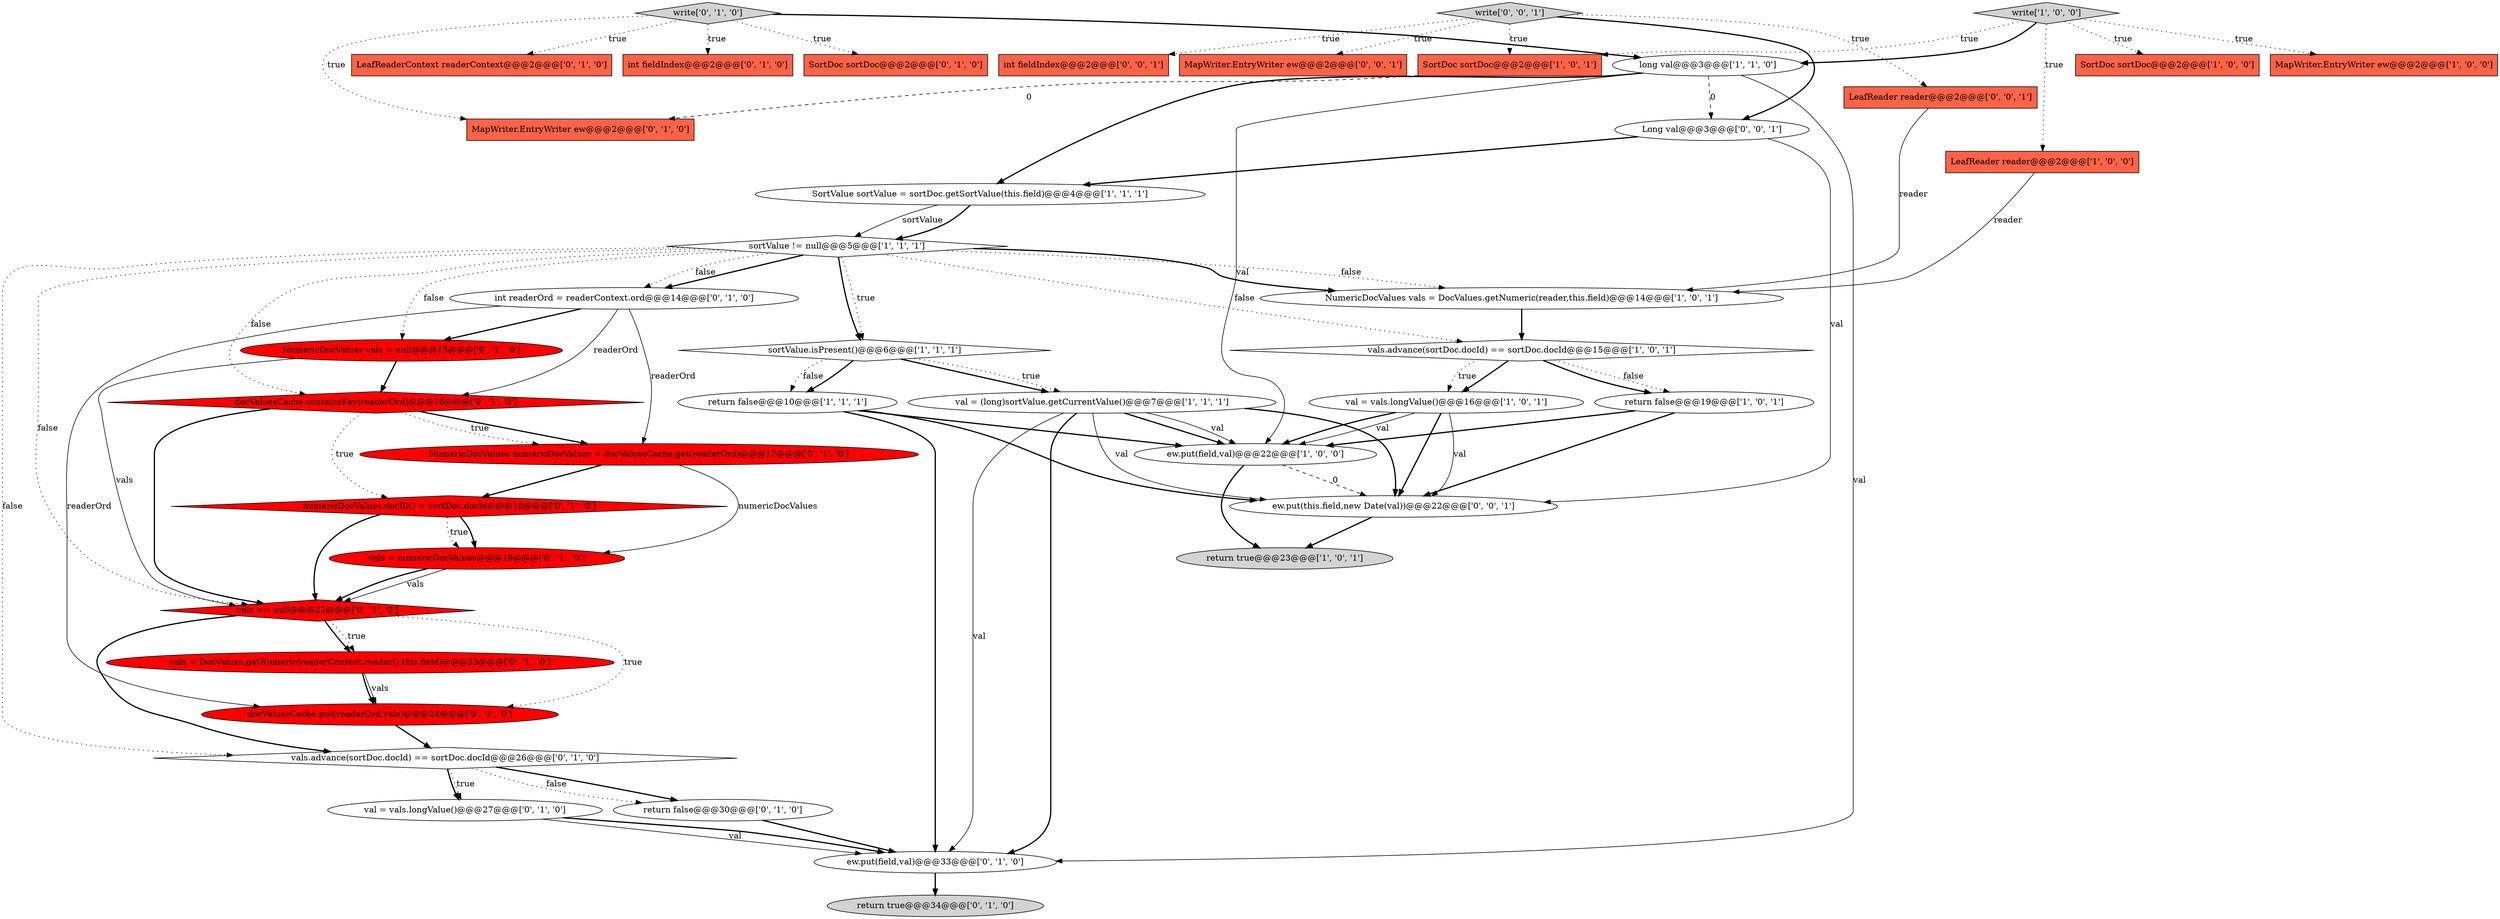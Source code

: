 digraph {
40 [style = filled, label = "int fieldIndex@@@2@@@['0', '0', '1']", fillcolor = tomato, shape = box image = "AAA0AAABBB3BBB"];
27 [style = filled, label = "NumericDocValues numericDocValues = docValuesCache.get(readerOrd)@@@17@@@['0', '1', '0']", fillcolor = red, shape = ellipse image = "AAA1AAABBB2BBB"];
3 [style = filled, label = "write['1', '0', '0']", fillcolor = lightgray, shape = diamond image = "AAA0AAABBB1BBB"];
5 [style = filled, label = "return false@@@19@@@['1', '0', '1']", fillcolor = white, shape = ellipse image = "AAA0AAABBB1BBB"];
13 [style = filled, label = "long val@@@3@@@['1', '1', '0']", fillcolor = white, shape = ellipse image = "AAA0AAABBB1BBB"];
12 [style = filled, label = "SortDoc sortDoc@@@2@@@['1', '0', '1']", fillcolor = tomato, shape = box image = "AAA0AAABBB1BBB"];
18 [style = filled, label = "docValuesCache.put(readerOrd,vals)@@@24@@@['0', '1', '0']", fillcolor = red, shape = ellipse image = "AAA1AAABBB2BBB"];
19 [style = filled, label = "return false@@@30@@@['0', '1', '0']", fillcolor = white, shape = ellipse image = "AAA0AAABBB2BBB"];
31 [style = filled, label = "write['0', '1', '0']", fillcolor = lightgray, shape = diamond image = "AAA0AAABBB2BBB"];
6 [style = filled, label = "SortDoc sortDoc@@@2@@@['1', '0', '0']", fillcolor = tomato, shape = box image = "AAA0AAABBB1BBB"];
38 [style = filled, label = "ew.put(this.field,new Date(val))@@@22@@@['0', '0', '1']", fillcolor = white, shape = ellipse image = "AAA0AAABBB3BBB"];
10 [style = filled, label = "ew.put(field,val)@@@22@@@['1', '0', '0']", fillcolor = white, shape = ellipse image = "AAA0AAABBB1BBB"];
11 [style = filled, label = "val = vals.longValue()@@@16@@@['1', '0', '1']", fillcolor = white, shape = ellipse image = "AAA0AAABBB1BBB"];
32 [style = filled, label = "vals.advance(sortDoc.docId) == sortDoc.docId@@@26@@@['0', '1', '0']", fillcolor = white, shape = diamond image = "AAA0AAABBB2BBB"];
21 [style = filled, label = "vals = numericDocValues@@@19@@@['0', '1', '0']", fillcolor = red, shape = ellipse image = "AAA1AAABBB2BBB"];
22 [style = filled, label = "LeafReaderContext readerContext@@@2@@@['0', '1', '0']", fillcolor = tomato, shape = box image = "AAA0AAABBB2BBB"];
26 [style = filled, label = "docValuesCache.containsKey(readerOrd)@@@16@@@['0', '1', '0']", fillcolor = red, shape = diamond image = "AAA1AAABBB2BBB"];
2 [style = filled, label = "return true@@@23@@@['1', '0', '1']", fillcolor = lightgray, shape = ellipse image = "AAA0AAABBB1BBB"];
29 [style = filled, label = "int readerOrd = readerContext.ord@@@14@@@['0', '1', '0']", fillcolor = white, shape = ellipse image = "AAA0AAABBB2BBB"];
41 [style = filled, label = "MapWriter.EntryWriter ew@@@2@@@['0', '0', '1']", fillcolor = tomato, shape = box image = "AAA0AAABBB3BBB"];
25 [style = filled, label = "return true@@@34@@@['0', '1', '0']", fillcolor = lightgray, shape = ellipse image = "AAA0AAABBB2BBB"];
24 [style = filled, label = "NumericDocValues vals = null@@@15@@@['0', '1', '0']", fillcolor = red, shape = ellipse image = "AAA1AAABBB2BBB"];
36 [style = filled, label = "LeafReader reader@@@2@@@['0', '0', '1']", fillcolor = tomato, shape = box image = "AAA0AAABBB3BBB"];
9 [style = filled, label = "sortValue != null@@@5@@@['1', '1', '1']", fillcolor = white, shape = diamond image = "AAA0AAABBB1BBB"];
39 [style = filled, label = "write['0', '0', '1']", fillcolor = lightgray, shape = diamond image = "AAA0AAABBB3BBB"];
0 [style = filled, label = "sortValue.isPresent()@@@6@@@['1', '1', '1']", fillcolor = white, shape = diamond image = "AAA0AAABBB1BBB"];
23 [style = filled, label = "vals = DocValues.getNumeric(readerContext.reader(),this.field)@@@23@@@['0', '1', '0']", fillcolor = red, shape = ellipse image = "AAA1AAABBB2BBB"];
33 [style = filled, label = "ew.put(field,val)@@@33@@@['0', '1', '0']", fillcolor = white, shape = ellipse image = "AAA0AAABBB2BBB"];
28 [style = filled, label = "numericDocValues.docID() < sortDoc.docId@@@18@@@['0', '1', '0']", fillcolor = red, shape = diamond image = "AAA1AAABBB2BBB"];
1 [style = filled, label = "return false@@@10@@@['1', '1', '1']", fillcolor = white, shape = ellipse image = "AAA0AAABBB1BBB"];
15 [style = filled, label = "vals.advance(sortDoc.docId) == sortDoc.docId@@@15@@@['1', '0', '1']", fillcolor = white, shape = diamond image = "AAA0AAABBB1BBB"];
7 [style = filled, label = "NumericDocValues vals = DocValues.getNumeric(reader,this.field)@@@14@@@['1', '0', '1']", fillcolor = white, shape = ellipse image = "AAA0AAABBB1BBB"];
30 [style = filled, label = "int fieldIndex@@@2@@@['0', '1', '0']", fillcolor = tomato, shape = box image = "AAA0AAABBB2BBB"];
34 [style = filled, label = "MapWriter.EntryWriter ew@@@2@@@['0', '1', '0']", fillcolor = tomato, shape = box image = "AAA1AAABBB2BBB"];
4 [style = filled, label = "MapWriter.EntryWriter ew@@@2@@@['1', '0', '0']", fillcolor = tomato, shape = box image = "AAA0AAABBB1BBB"];
17 [style = filled, label = "SortDoc sortDoc@@@2@@@['0', '1', '0']", fillcolor = tomato, shape = box image = "AAA0AAABBB2BBB"];
14 [style = filled, label = "val = (long)sortValue.getCurrentValue()@@@7@@@['1', '1', '1']", fillcolor = white, shape = ellipse image = "AAA0AAABBB1BBB"];
20 [style = filled, label = "val = vals.longValue()@@@27@@@['0', '1', '0']", fillcolor = white, shape = ellipse image = "AAA0AAABBB2BBB"];
37 [style = filled, label = "Long val@@@3@@@['0', '0', '1']", fillcolor = white, shape = ellipse image = "AAA0AAABBB3BBB"];
35 [style = filled, label = "vals == null@@@22@@@['0', '1', '0']", fillcolor = red, shape = diamond image = "AAA1AAABBB2BBB"];
8 [style = filled, label = "LeafReader reader@@@2@@@['1', '0', '0']", fillcolor = tomato, shape = box image = "AAA0AAABBB1BBB"];
16 [style = filled, label = "SortValue sortValue = sortDoc.getSortValue(this.field)@@@4@@@['1', '1', '1']", fillcolor = white, shape = ellipse image = "AAA0AAABBB1BBB"];
39->36 [style = dotted, label="true"];
28->21 [style = dotted, label="true"];
27->28 [style = bold, label=""];
10->38 [style = dashed, label="0"];
21->35 [style = solid, label="vals"];
16->9 [style = solid, label="sortValue"];
29->27 [style = solid, label="readerOrd"];
9->7 [style = bold, label=""];
3->6 [style = dotted, label="true"];
5->38 [style = bold, label=""];
23->18 [style = solid, label="vals"];
35->23 [style = bold, label=""];
0->14 [style = bold, label=""];
1->33 [style = bold, label=""];
28->21 [style = bold, label=""];
15->11 [style = bold, label=""];
33->25 [style = bold, label=""];
26->28 [style = dotted, label="true"];
26->35 [style = bold, label=""];
31->34 [style = dotted, label="true"];
18->32 [style = bold, label=""];
9->26 [style = dotted, label="false"];
21->35 [style = bold, label=""];
27->21 [style = solid, label="numericDocValues"];
9->29 [style = bold, label=""];
32->20 [style = bold, label=""];
16->9 [style = bold, label=""];
1->38 [style = bold, label=""];
14->10 [style = solid, label="val"];
9->15 [style = dotted, label="false"];
5->10 [style = bold, label=""];
31->22 [style = dotted, label="true"];
20->33 [style = solid, label="val"];
14->10 [style = bold, label=""];
14->38 [style = bold, label=""];
13->16 [style = bold, label=""];
38->2 [style = bold, label=""];
11->38 [style = solid, label="val"];
31->30 [style = dotted, label="true"];
26->27 [style = bold, label=""];
28->35 [style = bold, label=""];
24->35 [style = solid, label="vals"];
31->17 [style = dotted, label="true"];
39->40 [style = dotted, label="true"];
0->14 [style = dotted, label="true"];
10->2 [style = bold, label=""];
35->18 [style = dotted, label="true"];
13->10 [style = solid, label="val"];
12->34 [style = dashed, label="0"];
37->16 [style = bold, label=""];
9->29 [style = dotted, label="false"];
19->33 [style = bold, label=""];
39->37 [style = bold, label=""];
9->35 [style = dotted, label="false"];
9->0 [style = dotted, label="true"];
14->33 [style = solid, label="val"];
31->13 [style = bold, label=""];
26->27 [style = dotted, label="true"];
9->32 [style = dotted, label="false"];
32->20 [style = dotted, label="true"];
35->32 [style = bold, label=""];
37->38 [style = solid, label="val"];
15->5 [style = dotted, label="false"];
32->19 [style = bold, label=""];
8->7 [style = solid, label="reader"];
11->10 [style = solid, label="val"];
24->26 [style = bold, label=""];
13->33 [style = solid, label="val"];
11->10 [style = bold, label=""];
0->1 [style = bold, label=""];
32->19 [style = dotted, label="false"];
15->11 [style = dotted, label="true"];
7->15 [style = bold, label=""];
36->7 [style = solid, label="reader"];
35->23 [style = dotted, label="true"];
39->12 [style = dotted, label="true"];
23->18 [style = bold, label=""];
14->38 [style = solid, label="val"];
9->24 [style = dotted, label="false"];
13->37 [style = dashed, label="0"];
11->38 [style = bold, label=""];
9->0 [style = bold, label=""];
3->4 [style = dotted, label="true"];
0->1 [style = dotted, label="false"];
29->26 [style = solid, label="readerOrd"];
14->33 [style = bold, label=""];
15->5 [style = bold, label=""];
20->33 [style = bold, label=""];
9->7 [style = dotted, label="false"];
3->12 [style = dotted, label="true"];
39->41 [style = dotted, label="true"];
3->13 [style = bold, label=""];
29->24 [style = bold, label=""];
1->10 [style = bold, label=""];
3->8 [style = dotted, label="true"];
29->18 [style = solid, label="readerOrd"];
}
